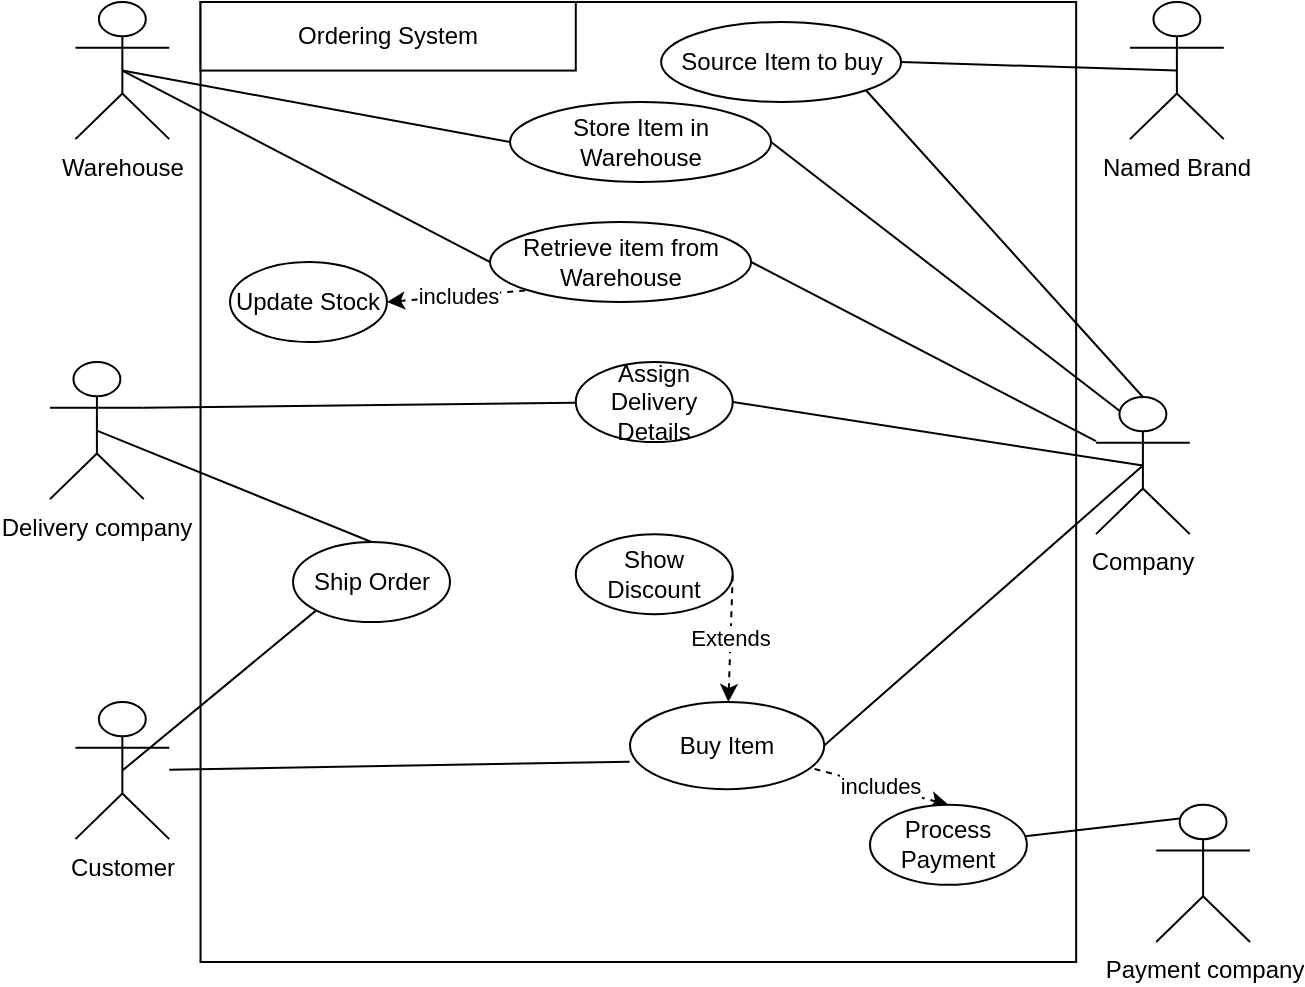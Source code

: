<mxfile version="15.4.3" type="github">
  <diagram id="DHhrmYZk-_BRDJjHjTTv" name="Page-1">
    <mxGraphModel dx="1673" dy="1038" grid="1" gridSize="10" guides="1" tooltips="1" connect="1" arrows="1" fold="1" page="1" pageScale="1" pageWidth="850" pageHeight="1100" math="0" shadow="0">
      <root>
        <mxCell id="0" />
        <mxCell id="1" parent="0" />
        <mxCell id="JzrAF8KT72Ozs5m3SB34-10" value="" style="rounded=0;whiteSpace=wrap;html=1;" parent="1" vertex="1">
          <mxGeometry x="205.27" y="160" width="437.8" height="480" as="geometry" />
        </mxCell>
        <mxCell id="JzrAF8KT72Ozs5m3SB34-1" value="Payment company" style="shape=umlActor;verticalLabelPosition=bottom;verticalAlign=top;html=1;outlineConnect=0;" parent="1" vertex="1">
          <mxGeometry x="683.093" y="561.431" width="46.907" height="68.571" as="geometry" />
        </mxCell>
        <mxCell id="XQG8gu4nsH44_S5Qix6K-11" style="edgeStyle=none;rounded=0;orthogonalLoop=1;jettySize=auto;html=1;exitX=0.25;exitY=0.1;exitDx=0;exitDy=0;exitPerimeter=0;entryX=1;entryY=0.5;entryDx=0;entryDy=0;endArrow=none;endFill=0;" edge="1" parent="1" source="JzrAF8KT72Ozs5m3SB34-2" target="XQG8gu4nsH44_S5Qix6K-9">
          <mxGeometry relative="1" as="geometry" />
        </mxCell>
        <mxCell id="JzrAF8KT72Ozs5m3SB34-2" value="Company" style="shape=umlActor;verticalLabelPosition=bottom;verticalAlign=top;html=1;outlineConnect=0;" parent="1" vertex="1">
          <mxGeometry x="652.998" y="357.5" width="46.907" height="68.571" as="geometry" />
        </mxCell>
        <mxCell id="JzrAF8KT72Ozs5m3SB34-3" value="Delivery company" style="shape=umlActor;verticalLabelPosition=bottom;verticalAlign=top;html=1;outlineConnect=0;" parent="1" vertex="1">
          <mxGeometry x="130.0" y="340.001" width="46.907" height="68.571" as="geometry" />
        </mxCell>
        <mxCell id="JzrAF8KT72Ozs5m3SB34-4" value="Customer" style="shape=umlActor;verticalLabelPosition=bottom;verticalAlign=top;html=1;outlineConnect=0;" parent="1" vertex="1">
          <mxGeometry x="142.723" y="509.996" width="46.907" height="68.571" as="geometry" />
        </mxCell>
        <mxCell id="JzrAF8KT72Ozs5m3SB34-5" value="Warehouse" style="shape=umlActor;verticalLabelPosition=bottom;verticalAlign=top;html=1;outlineConnect=0;" parent="1" vertex="1">
          <mxGeometry x="142.723" y="160" width="46.907" height="68.571" as="geometry" />
        </mxCell>
        <mxCell id="JzrAF8KT72Ozs5m3SB34-11" value="Ordering System" style="rounded=0;whiteSpace=wrap;html=1;" parent="1" vertex="1">
          <mxGeometry x="205.265" y="160" width="187.627" height="34.286" as="geometry" />
        </mxCell>
        <mxCell id="JzrAF8KT72Ozs5m3SB34-45" style="rounded=0;orthogonalLoop=1;jettySize=auto;html=1;exitX=1;exitY=0.5;exitDx=0;exitDy=0;endArrow=none;endFill=0;entryX=0.5;entryY=0.5;entryDx=0;entryDy=0;entryPerimeter=0;" parent="1" source="JzrAF8KT72Ozs5m3SB34-12" target="JzrAF8KT72Ozs5m3SB34-2" edge="1">
          <mxGeometry x="-2030.0" y="160" as="geometry" />
        </mxCell>
        <mxCell id="JzrAF8KT72Ozs5m3SB34-12" value="Buy Item" style="ellipse;whiteSpace=wrap;html=1;" parent="1" vertex="1">
          <mxGeometry x="420" y="510" width="97.11" height="43.57" as="geometry" />
        </mxCell>
        <mxCell id="JzrAF8KT72Ozs5m3SB34-18" value="Retrieve item from Warehouse" style="ellipse;whiteSpace=wrap;html=1;" parent="1" vertex="1">
          <mxGeometry x="350" y="270" width="130.55" height="40" as="geometry" />
        </mxCell>
        <mxCell id="JzrAF8KT72Ozs5m3SB34-46" style="rounded=0;orthogonalLoop=1;jettySize=auto;html=1;exitX=-0.002;exitY=0.685;exitDx=0;exitDy=0;endArrow=none;endFill=0;exitPerimeter=0;" parent="1" source="JzrAF8KT72Ozs5m3SB34-12" target="JzrAF8KT72Ozs5m3SB34-4" edge="1">
          <mxGeometry x="-2030.0" y="160" as="geometry">
            <mxPoint x="382.36" y="308.368" as="sourcePoint" />
            <mxPoint x="201.263" y="440" as="targetPoint" />
          </mxGeometry>
        </mxCell>
        <mxCell id="JzrAF8KT72Ozs5m3SB34-47" value="Show Discount" style="ellipse;whiteSpace=wrap;html=1;" parent="1" vertex="1">
          <mxGeometry x="392.89" y="426.07" width="78.47" height="40" as="geometry" />
        </mxCell>
        <mxCell id="JzrAF8KT72Ozs5m3SB34-48" value="Extends" style="rounded=0;orthogonalLoop=1;jettySize=auto;html=1;endArrow=none;endFill=0;entryX=1;entryY=0.5;entryDx=0;entryDy=0;startArrow=classic;startFill=1;dashed=1;" parent="1" source="JzrAF8KT72Ozs5m3SB34-12" target="JzrAF8KT72Ozs5m3SB34-47" edge="1">
          <mxGeometry x="-2030.0" y="160" as="geometry">
            <mxPoint x="360.078" y="339.141" as="sourcePoint" />
            <mxPoint x="212.52" y="450" as="targetPoint" />
          </mxGeometry>
        </mxCell>
        <mxCell id="JzrAF8KT72Ozs5m3SB34-52" style="rounded=0;orthogonalLoop=1;jettySize=auto;html=1;endArrow=none;endFill=0;entryX=0.5;entryY=0.5;entryDx=0;entryDy=0;entryPerimeter=0;exitX=0;exitY=0.5;exitDx=0;exitDy=0;" parent="1" source="JzrAF8KT72Ozs5m3SB34-18" target="JzrAF8KT72Ozs5m3SB34-5" edge="1">
          <mxGeometry x="-1871.26" y="80.15" as="geometry">
            <mxPoint x="490" y="210" as="sourcePoint" />
            <mxPoint x="220" y="220" as="targetPoint" />
          </mxGeometry>
        </mxCell>
        <mxCell id="JzrAF8KT72Ozs5m3SB34-56" style="rounded=0;orthogonalLoop=1;jettySize=auto;html=1;endArrow=none;endFill=0;exitX=1;exitY=0.5;exitDx=0;exitDy=0;" parent="1" source="JzrAF8KT72Ozs5m3SB34-18" target="JzrAF8KT72Ozs5m3SB34-2" edge="1">
          <mxGeometry x="-1861.26" y="90.15" as="geometry">
            <mxPoint x="470.0" y="224.29" as="sourcePoint" />
            <mxPoint x="176.176" y="204.286" as="targetPoint" />
          </mxGeometry>
        </mxCell>
        <mxCell id="JzrAF8KT72Ozs5m3SB34-60" value="includes" style="rounded=0;orthogonalLoop=1;jettySize=auto;html=1;exitX=1;exitY=0.5;exitDx=0;exitDy=0;endArrow=none;endFill=0;entryX=0;entryY=1;entryDx=0;entryDy=0;startArrow=classic;startFill=1;dashed=1;" parent="1" source="JzrAF8KT72Ozs5m3SB34-61" target="JzrAF8KT72Ozs5m3SB34-18" edge="1">
          <mxGeometry x="-2000.07" y="90" as="geometry">
            <mxPoint x="469.93" y="251.785" as="sourcePoint" />
            <mxPoint x="378.4" y="250" as="targetPoint" />
          </mxGeometry>
        </mxCell>
        <mxCell id="JzrAF8KT72Ozs5m3SB34-61" value="Update Stock" style="ellipse;whiteSpace=wrap;html=1;" parent="1" vertex="1">
          <mxGeometry x="220.0" y="290" width="78.47" height="40" as="geometry" />
        </mxCell>
        <mxCell id="JzrAF8KT72Ozs5m3SB34-62" value="includes" style="rounded=0;orthogonalLoop=1;jettySize=auto;html=1;exitX=0.5;exitY=0;exitDx=0;exitDy=0;endArrow=none;endFill=0;startArrow=classic;startFill=1;dashed=1;" parent="1" source="JzrAF8KT72Ozs5m3SB34-63" target="JzrAF8KT72Ozs5m3SB34-12" edge="1">
          <mxGeometry x="-1837.99" y="240.66" as="geometry">
            <mxPoint x="632.01" y="402.445" as="sourcePoint" />
            <mxPoint x="503.481" y="339.995" as="targetPoint" />
          </mxGeometry>
        </mxCell>
        <mxCell id="JzrAF8KT72Ozs5m3SB34-63" value="Process Payment" style="ellipse;whiteSpace=wrap;html=1;" parent="1" vertex="1">
          <mxGeometry x="540.0" y="561.43" width="78.47" height="40" as="geometry" />
        </mxCell>
        <mxCell id="JzrAF8KT72Ozs5m3SB34-64" style="rounded=0;orthogonalLoop=1;jettySize=auto;html=1;endArrow=none;endFill=0;entryX=0.25;entryY=0.1;entryDx=0;entryDy=0;entryPerimeter=0;" parent="1" source="JzrAF8KT72Ozs5m3SB34-63" target="JzrAF8KT72Ozs5m3SB34-1" edge="1">
          <mxGeometry x="-2020.0" y="170" as="geometry">
            <mxPoint x="547.11" y="331.785" as="sourcePoint" />
            <mxPoint x="686.451" y="401.786" as="targetPoint" />
          </mxGeometry>
        </mxCell>
        <mxCell id="JzrAF8KT72Ozs5m3SB34-65" value="Ship Order" style="ellipse;whiteSpace=wrap;html=1;" parent="1" vertex="1">
          <mxGeometry x="251.53" y="430" width="78.47" height="40" as="geometry" />
        </mxCell>
        <mxCell id="JzrAF8KT72Ozs5m3SB34-66" value="Assign Delivery Details" style="ellipse;whiteSpace=wrap;html=1;" parent="1" vertex="1">
          <mxGeometry x="392.89" y="340" width="78.47" height="40" as="geometry" />
        </mxCell>
        <mxCell id="JzrAF8KT72Ozs5m3SB34-67" style="rounded=0;orthogonalLoop=1;jettySize=auto;html=1;endArrow=none;endFill=0;exitX=1;exitY=0.333;exitDx=0;exitDy=0;exitPerimeter=0;" parent="1" source="JzrAF8KT72Ozs5m3SB34-3" target="JzrAF8KT72Ozs5m3SB34-66" edge="1">
          <mxGeometry x="-2161.81" y="167.12" as="geometry">
            <mxPoint x="270.0" y="285.54" as="sourcePoint" />
            <mxPoint x="356.084" y="434.47" as="targetPoint" />
          </mxGeometry>
        </mxCell>
        <mxCell id="JzrAF8KT72Ozs5m3SB34-68" style="rounded=0;orthogonalLoop=1;jettySize=auto;html=1;endArrow=none;endFill=0;exitX=0.5;exitY=0.5;exitDx=0;exitDy=0;exitPerimeter=0;entryX=1;entryY=0.5;entryDx=0;entryDy=0;" parent="1" source="JzrAF8KT72Ozs5m3SB34-2" target="JzrAF8KT72Ozs5m3SB34-66" edge="1">
          <mxGeometry x="-2151.81" y="177.12" as="geometry">
            <mxPoint x="186.907" y="372.859" as="sourcePoint" />
            <mxPoint x="402.896" y="370.363" as="targetPoint" />
          </mxGeometry>
        </mxCell>
        <mxCell id="JzrAF8KT72Ozs5m3SB34-69" style="rounded=0;orthogonalLoop=1;jettySize=auto;html=1;endArrow=none;endFill=0;exitX=0.5;exitY=0.5;exitDx=0;exitDy=0;exitPerimeter=0;entryX=0.5;entryY=0;entryDx=0;entryDy=0;" parent="1" source="JzrAF8KT72Ozs5m3SB34-3" target="JzrAF8KT72Ozs5m3SB34-65" edge="1">
          <mxGeometry x="-2141.81" y="187.12" as="geometry">
            <mxPoint x="686.451" y="401.786" as="sourcePoint" />
            <mxPoint x="481.36" y="370" as="targetPoint" />
          </mxGeometry>
        </mxCell>
        <mxCell id="JzrAF8KT72Ozs5m3SB34-70" style="rounded=0;orthogonalLoop=1;jettySize=auto;html=1;endArrow=none;endFill=0;exitX=0.5;exitY=0.5;exitDx=0;exitDy=0;exitPerimeter=0;entryX=0;entryY=1;entryDx=0;entryDy=0;" parent="1" source="JzrAF8KT72Ozs5m3SB34-4" target="JzrAF8KT72Ozs5m3SB34-65" edge="1">
          <mxGeometry x="-2131.81" y="197.12" as="geometry">
            <mxPoint x="163.454" y="384.287" as="sourcePoint" />
            <mxPoint x="300.765" y="440" as="targetPoint" />
          </mxGeometry>
        </mxCell>
        <mxCell id="XQG8gu4nsH44_S5Qix6K-4" value="Named Brand" style="shape=umlActor;verticalLabelPosition=bottom;verticalAlign=top;html=1;outlineConnect=0;" vertex="1" parent="1">
          <mxGeometry x="669.998" y="160" width="46.907" height="68.571" as="geometry" />
        </mxCell>
        <mxCell id="XQG8gu4nsH44_S5Qix6K-7" style="rounded=0;orthogonalLoop=1;jettySize=auto;html=1;exitX=1;exitY=0.5;exitDx=0;exitDy=0;entryX=0.5;entryY=0.5;entryDx=0;entryDy=0;entryPerimeter=0;endArrow=none;endFill=0;" edge="1" parent="1" source="XQG8gu4nsH44_S5Qix6K-6" target="XQG8gu4nsH44_S5Qix6K-4">
          <mxGeometry relative="1" as="geometry" />
        </mxCell>
        <mxCell id="XQG8gu4nsH44_S5Qix6K-8" style="edgeStyle=none;rounded=0;orthogonalLoop=1;jettySize=auto;html=1;exitX=1;exitY=1;exitDx=0;exitDy=0;entryX=0.5;entryY=0;entryDx=0;entryDy=0;entryPerimeter=0;endArrow=none;endFill=0;" edge="1" parent="1" source="XQG8gu4nsH44_S5Qix6K-6" target="JzrAF8KT72Ozs5m3SB34-2">
          <mxGeometry relative="1" as="geometry" />
        </mxCell>
        <mxCell id="XQG8gu4nsH44_S5Qix6K-6" value="Source Item to buy" style="ellipse;whiteSpace=wrap;html=1;" vertex="1" parent="1">
          <mxGeometry x="435.55" y="170" width="120" height="40" as="geometry" />
        </mxCell>
        <mxCell id="XQG8gu4nsH44_S5Qix6K-12" style="edgeStyle=none;rounded=0;orthogonalLoop=1;jettySize=auto;html=1;exitX=0;exitY=0.5;exitDx=0;exitDy=0;entryX=0.5;entryY=0.5;entryDx=0;entryDy=0;entryPerimeter=0;endArrow=none;endFill=0;" edge="1" parent="1" source="XQG8gu4nsH44_S5Qix6K-9" target="JzrAF8KT72Ozs5m3SB34-5">
          <mxGeometry relative="1" as="geometry" />
        </mxCell>
        <mxCell id="XQG8gu4nsH44_S5Qix6K-9" value="Store Item in Warehouse" style="ellipse;whiteSpace=wrap;html=1;" vertex="1" parent="1">
          <mxGeometry x="360" y="210" width="130.55" height="40" as="geometry" />
        </mxCell>
      </root>
    </mxGraphModel>
  </diagram>
</mxfile>
